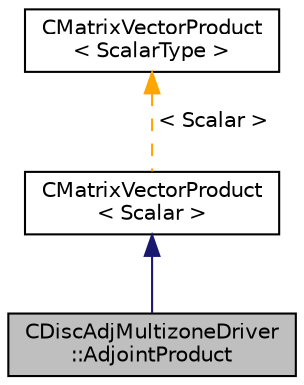 digraph "CDiscAdjMultizoneDriver::AdjointProduct"
{
 // LATEX_PDF_SIZE
  edge [fontname="Helvetica",fontsize="10",labelfontname="Helvetica",labelfontsize="10"];
  node [fontname="Helvetica",fontsize="10",shape=record];
  Node1 [label="CDiscAdjMultizoneDriver\l::AdjointProduct",height=0.2,width=0.4,color="black", fillcolor="grey75", style="filled", fontcolor="black",tooltip=" "];
  Node2 -> Node1 [dir="back",color="midnightblue",fontsize="10",style="solid",fontname="Helvetica"];
  Node2 [label="CMatrixVectorProduct\l\< Scalar \>",height=0.2,width=0.4,color="black", fillcolor="white", style="filled",URL="$classCMatrixVectorProduct.html",tooltip=" "];
  Node3 -> Node2 [dir="back",color="orange",fontsize="10",style="dashed",label=" \< Scalar \>" ,fontname="Helvetica"];
  Node3 [label="CMatrixVectorProduct\l\< ScalarType \>",height=0.2,width=0.4,color="black", fillcolor="white", style="filled",URL="$classCMatrixVectorProduct.html",tooltip="Abstract base class for defining matrix-vector products."];
}
